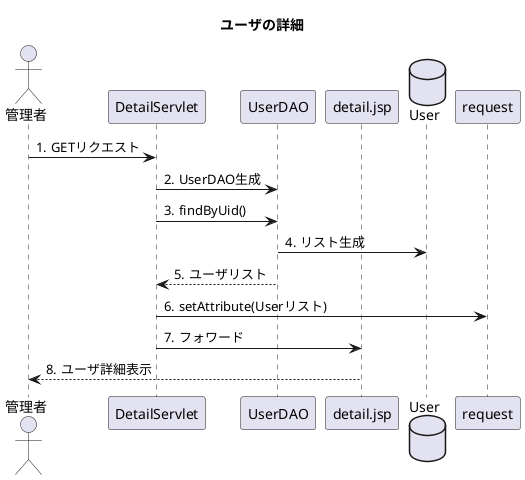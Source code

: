 @startuml
title ユーザの詳細

autonumber "#."

actor 管理者
participant DetailServlet
participant UserDAO
participant detail.jsp
database User


管理者 -> DetailServlet:GETリクエスト
DetailServlet -> UserDAO :UserDAO生成
DetailServlet -> UserDAO :findByUid()
UserDAO -> User:リスト生成
UserDAO --> DetailServlet:ユーザリスト
DetailServlet -> request:setAttribute(Userリスト)
DetailServlet -> detail.jsp:フォワード
detail.jsp --> 管理者:ユーザ詳細表示


@enduml